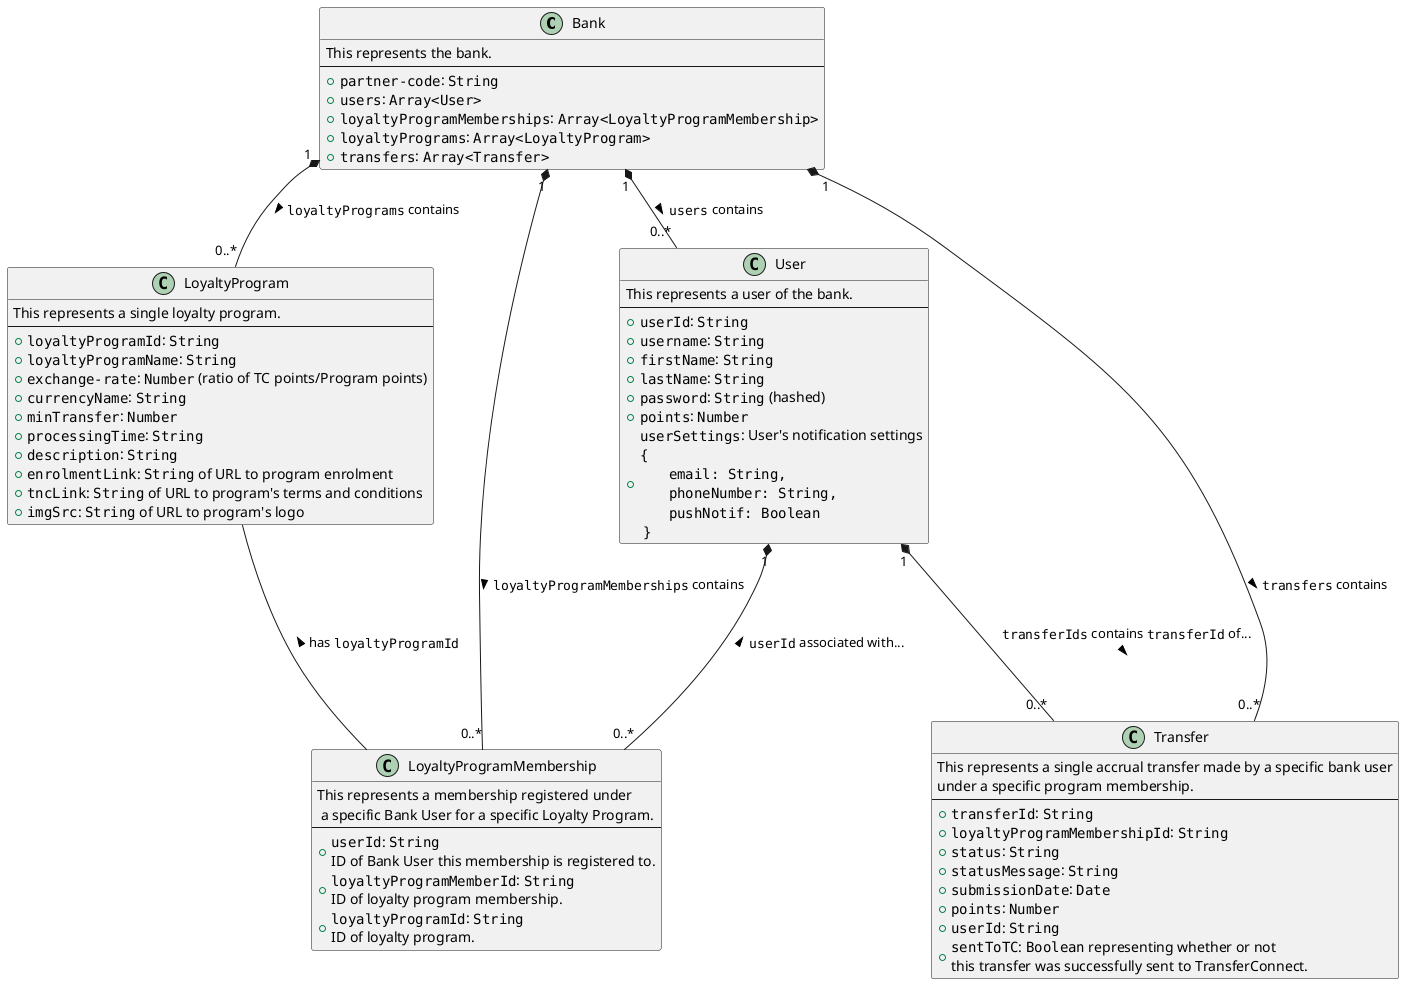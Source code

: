 @startuml Bank Class Diagram

class Bank {
    This represents the bank.
    ---
    + ""partner-code"": ""String""
    + ""users"": ""Array<User>""
    + ""loyaltyProgramMemberships"": ""Array<LoyaltyProgramMembership>""
    + ""loyaltyPrograms"": ""Array<LoyaltyProgram>""
    + ""transfers"": ""Array<Transfer>""
}

class User {
    This represents a user of the bank.
    ---
    + ""userId"": ""String""
    + ""username"": ""String""
    + ""firstName"": ""String""
    + ""lastName"": ""String""
    + {field} ""password"": ""String"" (hashed)
    + ""points"": ""Number""
    + {field} ""userSettings"": User's notification settings\n""{"" \n\t""email: String,"" \n\t""phoneNumber: String,"" \n\t""pushNotif: Boolean""\n ""}""
}

class LoyaltyProgram {
    This represents a single loyalty program.
    ---
    + ""loyaltyProgramId"": ""String""
    + ""loyaltyProgramName"": ""String""
    + {field} ""exchange-rate"": ""Number"" (ratio of TC points/Program points)
    + ""currencyName"": ""String""
    + ""minTransfer"": ""Number""
    + ""processingTime"": ""String""
    + ""description"": ""String""
    + ""enrolmentLink"": ""String"" of URL to program enrolment
    + ""tncLink"": ""String"" of URL to program's terms and conditions
    + {field} ""imgSrc"": ""String"" of URL to program's logo
}

class LoyaltyProgramMembership {
    This represents a membership registered under\n a specific Bank User for a specific Loyalty Program.
    ---
    + ""userId"": ""String""\nID of Bank User this membership is registered to.
    + ""loyaltyProgramMemberId"": ""String""\nID of loyalty program membership.
    + ""loyaltyProgramId"": ""String""\nID of loyalty program.
}

class Transfer {
    This represents a single accrual transfer made by a specific bank user\nunder a specific program membership.
    ---
    + ""transferId"": ""String""
    + ""loyaltyProgramMembershipId"": ""String""
    + {field} ""status"": ""String""
    + ""statusMessage"": ""String""
    + ""submissionDate"": ""Date""
    + ""points"": ""Number""
    + ""userId"": ""String""
    + {field} ""sentToTC"": ""Boolean"" representing whether or not\nthis transfer was successfully sent to TransferConnect.
}

Bank "1" *-- "0..*" User : ""users"" contains >
Bank "1" *---- "0..*" LoyaltyProgramMembership : ""loyaltyProgramMemberships"" contains >
Bank "1" *-- "0..*" Transfer : ""transfers"" contains >
Bank "1" *-- "0..*" LoyaltyProgram : ""loyaltyPrograms"" contains >

User "1"*---"0..*" LoyaltyProgramMembership : < ""userId"" associated with...
User "1"*---"0..*" Transfer : ""transferIds"" contains ""transferId"" of...\n >

LoyaltyProgram --- LoyaltyProgramMembership : has ""loyaltyProgramId"" <

@enduml